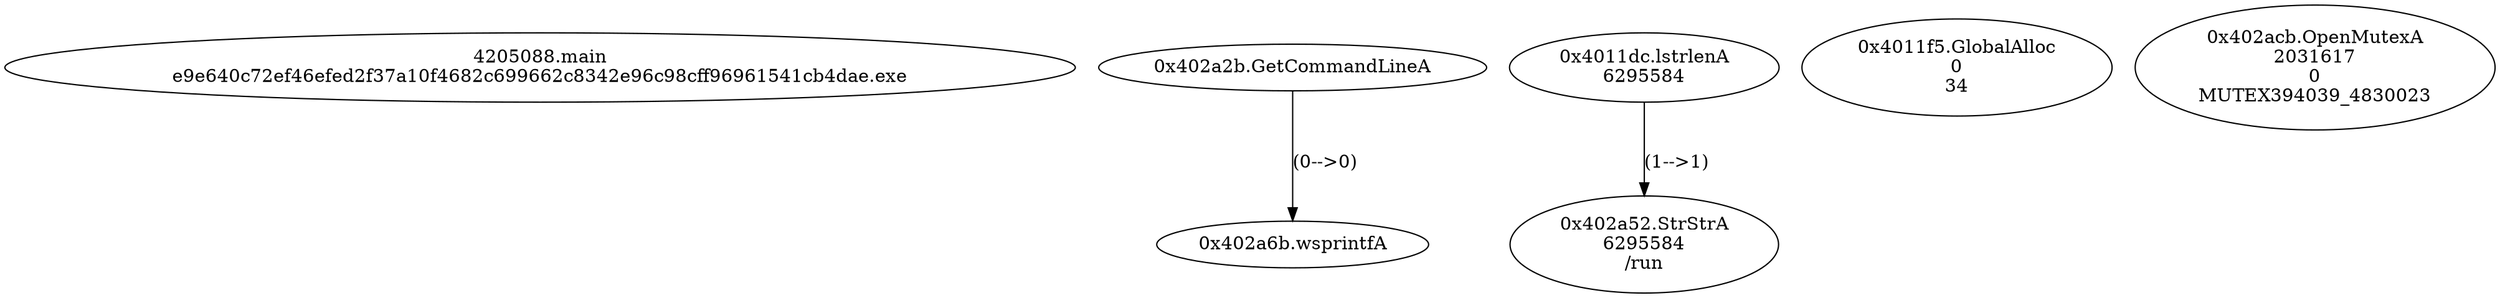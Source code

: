// Global SCDG with merge call
digraph {
	0 [label="4205088.main
e9e640c72ef46efed2f37a10f4682c699662c8342e96c98cff96961541cb4dae.exe"]
	1 [label="0x402a2b.GetCommandLineA
"]
	2 [label="0x4011dc.lstrlenA
6295584"]
	3 [label="0x4011f5.GlobalAlloc
0
34"]
	4 [label="0x402a52.StrStrA
6295584
/run"]
	2 -> 4 [label="(1-->1)"]
	5 [label="0x402acb.OpenMutexA
2031617
0
MUTEX394039_4830023"]
	6 [label="0x402a6b.wsprintfA
"]
	1 -> 6 [label="(0-->0)"]
}
